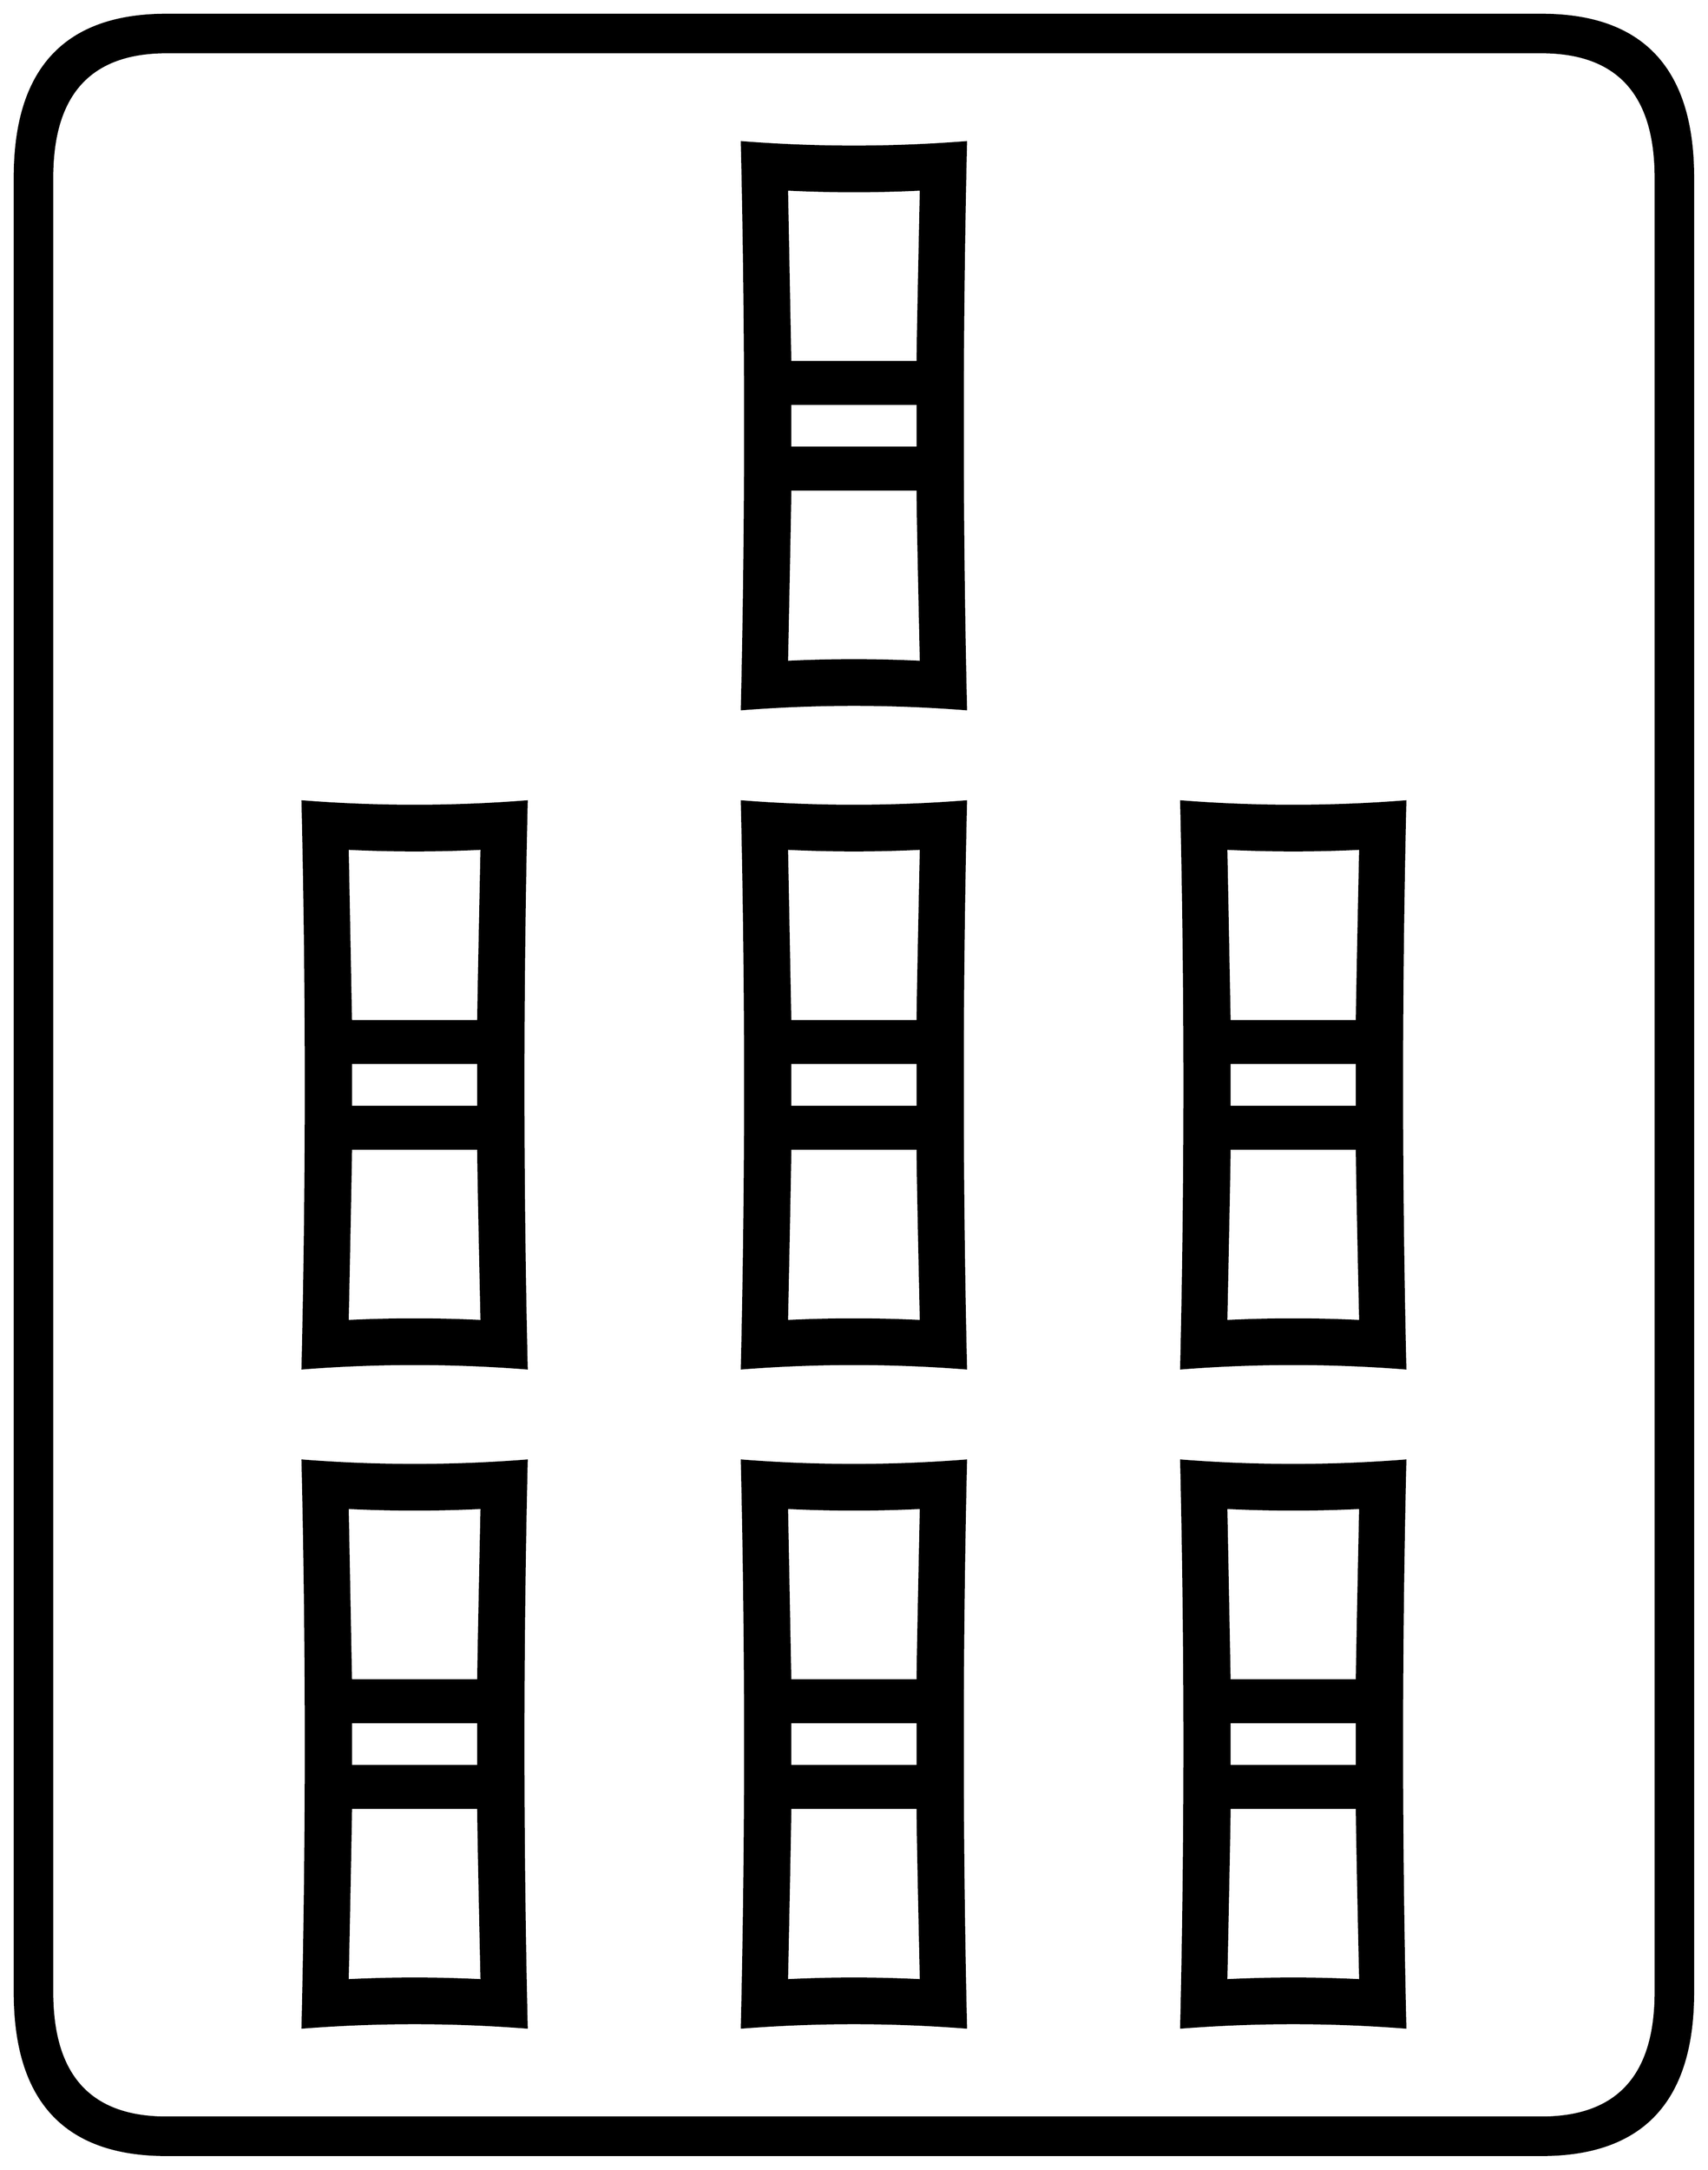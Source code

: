 


\begin{tikzpicture}[y=0.80pt, x=0.80pt, yscale=-1.0, xscale=1.0, inner sep=0pt, outer sep=0pt]
\begin{scope}[shift={(100.0,1706.0)},nonzero rule]
  \path[draw=.,fill=.,line width=1.600pt] (1578.0,244.0) .. controls
    (1578.0,342.667) and (1532.0,392.0) .. (1440.0,392.0) --
    (188.0,392.0) .. controls (96.0,392.0) and (50.0,342.667) ..
    (50.0,244.0) -- (50.0,-1408.0) .. controls (50.0,-1506.667)
    and (96.0,-1556.0) .. (188.0,-1556.0) -- (1440.0,-1556.0) ..
    controls (1532.0,-1556.0) and (1578.0,-1506.667) ..
    (1578.0,-1408.0) -- (1578.0,244.0) -- cycle(1544.0,244.0) --
    (1544.0,-1408.0) .. controls (1544.0,-1484.0) and
    (1509.333,-1522.0) .. (1440.0,-1522.0) -- (188.0,-1522.0) ..
    controls (118.667,-1522.0) and (84.0,-1484.0) ..
    (84.0,-1408.0) -- (84.0,244.0) .. controls (84.0,320.0) and
    (118.667,358.0) .. (188.0,358.0) -- (1440.0,358.0) .. controls
    (1509.333,358.0) and (1544.0,320.0) .. (1544.0,244.0) --
    cycle(916.0,-924.0) .. controls (848.0,-929.333) and
    (780.0,-929.333) .. (712.0,-924.0) .. controls (716.0,-1095.333)
    and (716.0,-1267.333) .. (712.0,-1440.0) .. controls
    (780.0,-1434.667) and (848.0,-1434.667) .. (916.0,-1440.0) ..
    controls (912.0,-1268.0) and (912.0,-1096.0) ..
    (916.0,-924.0) -- cycle(1316.0,-324.0) .. controls
    (1248.0,-329.333) and (1180.0,-329.333) .. (1112.0,-324.0) ..
    controls (1116.0,-495.333) and (1116.0,-667.333) ..
    (1112.0,-840.0) .. controls (1180.0,-834.667) and
    (1248.0,-834.667) .. (1316.0,-840.0) .. controls
    (1312.0,-668.0) and (1312.0,-496.0) .. (1316.0,-324.0) --
    cycle(916.0,-324.0) .. controls (848.0,-329.333) and
    (780.0,-329.333) .. (712.0,-324.0) .. controls (716.0,-495.333)
    and (716.0,-667.333) .. (712.0,-840.0) .. controls
    (780.0,-834.667) and (848.0,-834.667) .. (916.0,-840.0) ..
    controls (912.0,-668.0) and (912.0,-496.0) .. (916.0,-324.0)
    -- cycle(1316.0,276.0) .. controls (1248.0,270.667) and
    (1180.0,270.667) .. (1112.0,276.0) .. controls (1116.0,104.667)
    and (1116.0,-67.333) .. (1112.0,-240.0) .. controls
    (1180.0,-234.667) and (1248.0,-234.667) .. (1316.0,-240.0) ..
    controls (1312.0,-68.0) and (1312.0,104.0) .. (1316.0,276.0)
    -- cycle(516.0,-324.0) .. controls (448.0,-329.333) and
    (380.0,-329.333) .. (312.0,-324.0) .. controls (316.0,-495.333)
    and (316.0,-667.333) .. (312.0,-840.0) .. controls
    (380.0,-834.667) and (448.0,-834.667) .. (516.0,-840.0) ..
    controls (512.0,-668.0) and (512.0,-496.0) .. (516.0,-324.0)
    -- cycle(916.0,276.0) .. controls (848.0,270.667) and
    (780.0,270.667) .. (712.0,276.0) .. controls (716.0,104.667) and
    (716.0,-67.333) .. (712.0,-240.0) .. controls (780.0,-234.667)
    and (848.0,-234.667) .. (916.0,-240.0) .. controls
    (912.0,-68.0) and (912.0,104.0) .. (916.0,276.0) --
    cycle(516.0,276.0) .. controls (448.0,270.667) and
    (380.0,270.667) .. (312.0,276.0) .. controls (316.0,104.667) and
    (316.0,-67.333) .. (312.0,-240.0) .. controls (380.0,-234.667)
    and (448.0,-234.667) .. (516.0,-240.0) .. controls
    (512.0,-68.0) and (512.0,104.0) .. (516.0,276.0) --
    cycle(875.0,-1397.0) .. controls (834.333,-1395.0) and
    (793.667,-1395.0) .. (753.0,-1397.0) .. controls
    (753.667,-1362.333) and (754.667,-1310.0) .. (756.0,-1240.0) --
    (872.0,-1240.0) .. controls (872.0,-1249.333) and
    (873.0,-1301.667) .. (875.0,-1397.0) -- cycle(872.0,-1162.0)
    -- (872.0,-1202.0) -- (756.0,-1202.0) -- (756.0,-1162.0) --
    (872.0,-1162.0) -- cycle(1275.0,-797.0) .. controls
    (1234.333,-795.0) and (1193.667,-795.0) .. (1153.0,-797.0) ..
    controls (1153.667,-762.333) and (1154.667,-710.0) ..
    (1156.0,-640.0) -- (1272.0,-640.0) .. controls
    (1272.0,-649.333) and (1273.0,-701.667) .. (1275.0,-797.0) --
    cycle(875.0,-967.0) .. controls (873.0,-1057.667) and
    (872.0,-1110.0) .. (872.0,-1124.0) -- (756.0,-1124.0) ..
    controls (756.0,-1116.667) and (755.0,-1064.333) ..
    (753.0,-967.0) .. controls (793.667,-969.0) and (834.333,-969.0)
    .. (875.0,-967.0) -- cycle(1272.0,-562.0) -- (1272.0,-602.0)
    -- (1156.0,-602.0) -- (1156.0,-562.0) -- (1272.0,-562.0) --
    cycle(1275.0,-367.0) .. controls (1273.0,-457.667) and
    (1272.0,-510.0) .. (1272.0,-524.0) -- (1156.0,-524.0) ..
    controls (1156.0,-516.667) and (1155.0,-464.333) ..
    (1153.0,-367.0) .. controls (1193.667,-369.0) and
    (1234.333,-369.0) .. (1275.0,-367.0) -- cycle(875.0,-797.0) ..
    controls (834.333,-795.0) and (793.667,-795.0) .. (753.0,-797.0)
    .. controls (753.667,-762.333) and (754.667,-710.0) ..
    (756.0,-640.0) -- (872.0,-640.0) .. controls (872.0,-649.333)
    and (873.0,-701.667) .. (875.0,-797.0) -- cycle(872.0,-562.0)
    -- (872.0,-602.0) -- (756.0,-602.0) -- (756.0,-562.0) --
    (872.0,-562.0) -- cycle(1275.0,-197.0) .. controls
    (1234.333,-195.0) and (1193.667,-195.0) .. (1153.0,-197.0) ..
    controls (1153.667,-162.333) and (1154.667,-110.0) ..
    (1156.0,-40.0) -- (1272.0,-40.0) .. controls (1272.0,-49.333)
    and (1273.0,-101.667) .. (1275.0,-197.0) --
    cycle(875.0,-367.0) .. controls (873.0,-457.667) and
    (872.0,-510.0) .. (872.0,-524.0) -- (756.0,-524.0) ..
    controls (756.0,-516.667) and (755.0,-464.333) .. (753.0,-367.0)
    .. controls (793.667,-369.0) and (834.333,-369.0) ..
    (875.0,-367.0) -- cycle(1272.0,38.0) -- (1272.0,-2.0) --
    (1156.0,-2.0) -- (1156.0,38.0) -- (1272.0,38.0) --
    cycle(475.0,-797.0) .. controls (434.333,-795.0) and
    (393.667,-795.0) .. (353.0,-797.0) .. controls (353.667,-762.333)
    and (354.667,-710.0) .. (356.0,-640.0) -- (472.0,-640.0) ..
    controls (472.0,-649.333) and (473.0,-701.667) .. (475.0,-797.0)
    -- cycle(1275.0,233.0) .. controls (1273.0,142.333) and
    (1272.0,90.0) .. (1272.0,76.0) -- (1156.0,76.0) .. controls
    (1156.0,83.333) and (1155.0,135.667) .. (1153.0,233.0) ..
    controls (1193.667,231.0) and (1234.333,231.0) .. (1275.0,233.0)
    -- cycle(472.0,-562.0) -- (472.0,-602.0) -- (356.0,-602.0)
    -- (356.0,-562.0) -- (472.0,-562.0) -- cycle(875.0,-197.0)
    .. controls (834.333,-195.0) and (793.667,-195.0) ..
    (753.0,-197.0) .. controls (753.667,-162.333) and (754.667,-110.0)
    .. (756.0,-40.0) -- (872.0,-40.0) .. controls (872.0,-49.333)
    and (873.0,-101.667) .. (875.0,-197.0) -- cycle(475.0,-367.0)
    .. controls (473.0,-457.667) and (472.0,-510.0) ..
    (472.0,-524.0) -- (356.0,-524.0) .. controls (356.0,-516.667)
    and (355.0,-464.333) .. (353.0,-367.0) .. controls
    (393.667,-369.0) and (434.333,-369.0) .. (475.0,-367.0) --
    cycle(872.0,38.0) -- (872.0,-2.0) -- (756.0,-2.0) --
    (756.0,38.0) -- (872.0,38.0) -- cycle(875.0,233.0) ..
    controls (873.0,142.333) and (872.0,90.0) .. (872.0,76.0) --
    (756.0,76.0) .. controls (756.0,83.333) and (755.0,135.667) ..
    (753.0,233.0) .. controls (793.667,231.0) and (834.333,231.0) ..
    (875.0,233.0) -- cycle(475.0,-197.0) .. controls
    (434.333,-195.0) and (393.667,-195.0) .. (353.0,-197.0) ..
    controls (353.667,-162.333) and (354.667,-110.0) .. (356.0,-40.0)
    -- (472.0,-40.0) .. controls (472.0,-49.333) and
    (473.0,-101.667) .. (475.0,-197.0) -- cycle(472.0,38.0) --
    (472.0,-2.0) -- (356.0,-2.0) -- (356.0,38.0) --
    (472.0,38.0) -- cycle(475.0,233.0) .. controls (473.0,142.333)
    and (472.0,90.0) .. (472.0,76.0) -- (356.0,76.0) .. controls
    (356.0,83.333) and (355.0,135.667) .. (353.0,233.0) .. controls
    (393.667,231.0) and (434.333,231.0) .. (475.0,233.0) -- cycle;
\end{scope}

\end{tikzpicture}

